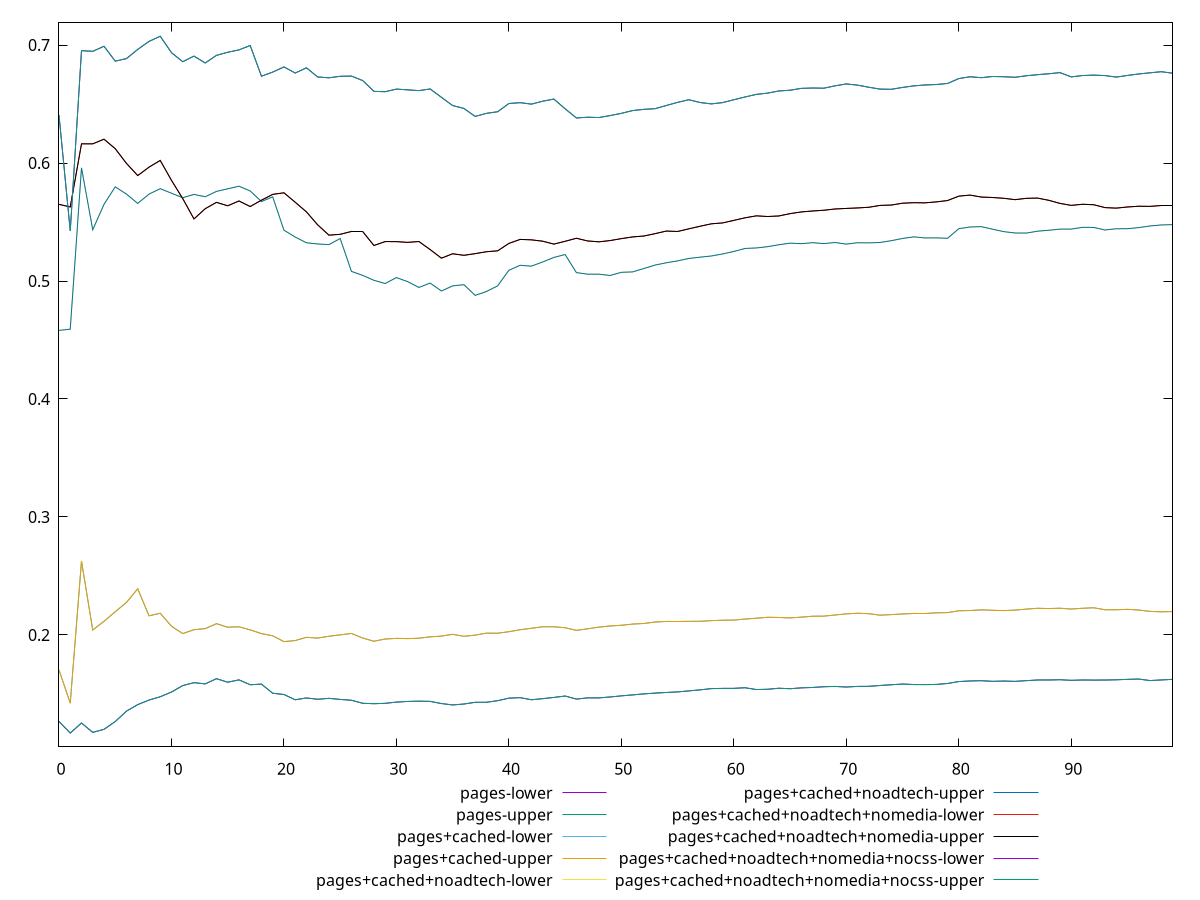 reset

$pagesLower <<EOF
0 0.12657605297060728
1 0.11686906846532738
2 0.12538188576269949
3 0.11742299443358192
4 0.12001520942663087
5 0.12661113763548676
6 0.13544738535426634
7 0.1409634059254272
8 0.144813232518143
9 0.14763403308460593
10 0.15161981008048875
11 0.15708969223741792
12 0.1595788183510944
13 0.1585251331796719
14 0.16294957858508824
15 0.15994809393780596
16 0.16194057702751216
17 0.1578041117511415
18 0.15833031845986917
19 0.15059550396021604
20 0.14953556133033083
21 0.14505478719243284
22 0.14660129641200617
23 0.14550065597715742
24 0.1462837115723954
25 0.1453498072734335
26 0.14465470333958552
27 0.1420829748060369
28 0.14173729193425963
29 0.14204479830654101
30 0.1430895878052799
31 0.14365392164965318
32 0.14387229579633293
33 0.14369523633621198
34 0.14187444270796534
35 0.1406670006110042
36 0.1414624944761818
37 0.1429058666520043
38 0.14294432615148653
39 0.14428602356262424
40 0.14644549869473597
41 0.14686448197820318
42 0.1450837329718291
43 0.14600573931374708
44 0.14704656009476033
45 0.1482370225289544
46 0.14564804839417891
47 0.14668476069712846
48 0.1466622086925106
49 0.14743121594577796
50 0.14838244289334068
51 0.14919882441407997
52 0.15003967399423518
53 0.15071998454459276
54 0.1512335920550593
55 0.15173025655184405
56 0.15259604931912638
57 0.15346895734263769
58 0.15451569733078693
59 0.15471092220985044
60 0.15474929140637703
61 0.15525435301387827
62 0.15373049407242503
63 0.15396712879505578
64 0.15484079006694595
65 0.154439349175463
66 0.15515964960574943
67 0.1554967236870865
68 0.15611423921518786
69 0.15636645299571927
70 0.15588319001225512
71 0.1563838338403399
72 0.1564618399890732
73 0.15717547363561998
74 0.15779280792749684
75 0.15840047484463304
76 0.15797400187144472
77 0.1579186663784443
78 0.1580695986355685
79 0.15887324451883883
80 0.16050684890655617
81 0.16098769364764232
82 0.16124146013400262
83 0.16068305232692176
84 0.1609305586318337
85 0.16065680719248515
86 0.16126130858211676
87 0.16182429165696172
88 0.16181975856520808
89 0.1620572272947978
90 0.16153840281494244
91 0.1618339114052792
92 0.16174306389857962
93 0.16179059934308224
94 0.1620072798351171
95 0.1623696957606752
96 0.16261733418932073
97 0.1613560170629886
98 0.1618520965894322
99 0.16237623495021697
EOF

$pagesUpper <<EOF
0 0.12657605297060728
1 0.11686906846532738
2 0.12538188576269949
3 0.11742299443358192
4 0.12001520942663087
5 0.12661113763548676
6 0.13544738535426634
7 0.1409634059254272
8 0.144813232518143
9 0.14763403308460593
10 0.15161981008048875
11 0.15708969223741792
12 0.1595788183510944
13 0.1585251331796719
14 0.16294957858508824
15 0.15994809393780596
16 0.16194057702751216
17 0.1578041117511415
18 0.15833031845986917
19 0.15059550396021604
20 0.14953556133033083
21 0.14505478719243284
22 0.14660129641200617
23 0.14550065597715742
24 0.1462837115723954
25 0.1453498072734335
26 0.14465470333958552
27 0.1420829748060369
28 0.14173729193425963
29 0.14204479830654101
30 0.1430895878052799
31 0.14365392164965318
32 0.14387229579633293
33 0.14369523633621198
34 0.14187444270796534
35 0.1406670006110042
36 0.1414624944761818
37 0.1429058666520043
38 0.14294432615148653
39 0.14428602356262424
40 0.14644549869473597
41 0.14686448197820318
42 0.1450837329718291
43 0.14600573931374708
44 0.14704656009476033
45 0.1482370225289544
46 0.14564804839417891
47 0.14668476069712846
48 0.1466622086925106
49 0.14743121594577796
50 0.14838244289334068
51 0.14919882441407997
52 0.15003967399423518
53 0.15071998454459276
54 0.1512335920550593
55 0.15173025655184405
56 0.15259604931912638
57 0.15346895734263769
58 0.15451569733078693
59 0.15471092220985044
60 0.15474929140637703
61 0.15525435301387827
62 0.15373049407242503
63 0.15396712879505578
64 0.15484079006694595
65 0.154439349175463
66 0.15515964960574943
67 0.1554967236870865
68 0.15611423921518786
69 0.15636645299571927
70 0.15588319001225512
71 0.1563838338403399
72 0.1564618399890732
73 0.15717547363561998
74 0.15779280792749684
75 0.15840047484463304
76 0.15797400187144472
77 0.1579186663784443
78 0.1580695986355685
79 0.15887324451883883
80 0.16050684890655617
81 0.16098769364764232
82 0.16124146013400262
83 0.16068305232692176
84 0.1609305586318337
85 0.16065680719248515
86 0.16126130858211676
87 0.16182429165696172
88 0.16181975856520808
89 0.1620572272947978
90 0.16153840281494244
91 0.1618339114052792
92 0.16174306389857962
93 0.16179059934308224
94 0.1620072798351171
95 0.1623696957606752
96 0.16261733418932073
97 0.1613560170629886
98 0.1618520965894322
99 0.16237623495021697
EOF

$pagesCachedLower <<EOF
0 0.17034678404325218
1 0.14215672046495478
2 0.2625814768801175
3 0.20418310332360567
4 0.21157463609283778
5 0.21967658455807412
6 0.22757695359934546
7 0.23918024162432236
8 0.21622949231291771
9 0.21840599961718304
10 0.20740430839743934
11 0.20117065946674736
12 0.20443381546209347
13 0.20537765824505497
14 0.20957939359613473
15 0.20653878843995715
16 0.20696236602238355
17 0.20428741136184572
18 0.20116878427302262
19 0.19927769681580493
20 0.19437154156284764
21 0.19523046125076576
22 0.19801014720335344
23 0.1973622795797291
24 0.1988965691446064
25 0.2000804048431156
26 0.20129640263945103
27 0.19740046885093882
28 0.19467190273814292
29 0.1965894094452394
30 0.1971071612973683
31 0.19690826186612065
32 0.1972319653341471
33 0.19841479729561023
34 0.19903237418303735
35 0.2005517139542865
36 0.19884350365715853
37 0.19986296336578502
38 0.20154303087895215
39 0.20146097025670884
40 0.20276109076382556
41 0.20443261873709734
42 0.2056598026914121
43 0.2069332680053113
44 0.2069501537987089
45 0.2060968016983642
46 0.2038992863838931
47 0.2052037497698974
48 0.2066407355336245
49 0.20762177926677153
50 0.20820229680706764
51 0.20921174201312293
52 0.20975560964322426
53 0.21094630290170335
54 0.21146546300371688
55 0.2113989141263285
56 0.21154278508440696
57 0.21160274341253912
58 0.21213297183919566
59 0.21249574282850286
60 0.21261302835332332
61 0.2134705527156116
62 0.21418263068259927
63 0.21497759912660233
64 0.21481621338814616
65 0.21444676289824047
66 0.21511203442017043
67 0.21587924270496356
68 0.2159612662120498
69 0.21691839160215448
70 0.21787597038643963
71 0.2183945450371019
72 0.21803639851780274
73 0.21677363310519085
74 0.2172492811176933
75 0.21779008460345867
76 0.2182244256602068
77 0.21817480847977405
78 0.2187489562597082
79 0.21894565269733804
80 0.2205129150384872
81 0.22071602736795914
82 0.22125434522338555
83 0.22091482819585206
84 0.22064986466881314
85 0.22106342769090712
86 0.22189077303330046
87 0.22262742760390508
88 0.22238040270519532
89 0.22266112145103445
90 0.22197899210226302
91 0.22261631628550685
92 0.2230532405581418
93 0.22136382116388198
94 0.2213570693690236
95 0.2217135011771808
96 0.22113153600536897
97 0.21997109673493687
98 0.2196286886707113
99 0.2198461939398932
EOF

$pagesCachedUpper <<EOF
0 0.17034678404325218
1 0.14215672046495478
2 0.2625814768801175
3 0.20418310332360567
4 0.21157463609283778
5 0.21967658455807412
6 0.22757695359934546
7 0.23918024162432236
8 0.21622949231291771
9 0.21840599961718304
10 0.20740430839743934
11 0.20117065946674736
12 0.20443381546209347
13 0.20537765824505497
14 0.20957939359613473
15 0.20653878843995715
16 0.20696236602238355
17 0.20428741136184572
18 0.20116878427302262
19 0.19927769681580493
20 0.19437154156284764
21 0.19523046125076576
22 0.19801014720335344
23 0.1973622795797291
24 0.1988965691446064
25 0.2000804048431156
26 0.20129640263945103
27 0.19740046885093882
28 0.19467190273814292
29 0.1965894094452394
30 0.1971071612973683
31 0.19690826186612065
32 0.1972319653341471
33 0.19841479729561023
34 0.19903237418303735
35 0.2005517139542865
36 0.19884350365715853
37 0.19986296336578502
38 0.20154303087895215
39 0.20146097025670884
40 0.20276109076382556
41 0.20443261873709734
42 0.2056598026914121
43 0.2069332680053113
44 0.2069501537987089
45 0.2060968016983642
46 0.2038992863838931
47 0.2052037497698974
48 0.2066407355336245
49 0.20762177926677153
50 0.20820229680706764
51 0.20921174201312293
52 0.20975560964322426
53 0.21094630290170335
54 0.21146546300371688
55 0.2113989141263285
56 0.21154278508440696
57 0.21160274341253912
58 0.21213297183919566
59 0.21249574282850286
60 0.21261302835332332
61 0.2134705527156116
62 0.21418263068259927
63 0.21497759912660233
64 0.21481621338814616
65 0.21444676289824047
66 0.21511203442017043
67 0.21587924270496356
68 0.2159612662120498
69 0.21691839160215448
70 0.21787597038643963
71 0.2183945450371019
72 0.21803639851780274
73 0.21677363310519085
74 0.2172492811176933
75 0.21779008460345867
76 0.2182244256602068
77 0.21817480847977405
78 0.2187489562597082
79 0.21894565269733804
80 0.2205129150384872
81 0.22071602736795914
82 0.22125434522338555
83 0.22091482819585206
84 0.22064986466881314
85 0.22106342769090712
86 0.22189077303330046
87 0.22262742760390508
88 0.22238040270519532
89 0.22266112145103445
90 0.22197899210226302
91 0.22261631628550685
92 0.2230532405581418
93 0.22136382116388198
94 0.2213570693690236
95 0.2217135011771808
96 0.22113153600536897
97 0.21997109673493687
98 0.2196286886707113
99 0.2198461939398932
EOF

$pagesCachedNoadtechLower <<EOF
0 0.45811677589267386
1 0.45921582820892726
2 0.5959355025200896
3 0.5434375890014003
4 0.5649767913086682
5 0.5798236085163914
6 0.5736739295551533
7 0.5657944058637732
8 0.5736487065673715
9 0.5782828764071632
10 0.5744234473951264
11 0.5706071601987377
12 0.573413425829429
13 0.5714205386433174
14 0.5759646817365833
15 0.5781588051755556
16 0.5803732136335442
17 0.5763499078981736
18 0.5673777357573455
19 0.5713503929535831
20 0.5430870691172855
21 0.5372926264237168
22 0.5324306939495761
23 0.5313899716033568
24 0.5308603392566843
25 0.5360232725503632
26 0.5081773498964054
27 0.5047840139156268
28 0.5006201746231506
29 0.49787381711522233
30 0.5029094438482836
31 0.4994690066949295
32 0.4945682984416306
33 0.498254907943323
34 0.49155974721204043
35 0.49590415110594444
36 0.49689630198749274
37 0.48783776612030727
38 0.49112997523253166
39 0.49587744138443224
40 0.5091313076055137
41 0.5133356127645005
42 0.5126183324310455
43 0.516143297467804
44 0.5199900748229048
45 0.5224584573153984
46 0.5071687603139206
47 0.5057778099666144
48 0.5058022800278074
49 0.5047025898881159
50 0.5073793461127362
51 0.5077220264049639
52 0.5106202734258197
53 0.5135307578847542
54 0.5154703448016198
55 0.5170552822516364
56 0.5191403092343471
57 0.5202135235006818
58 0.5212238594622322
59 0.5229289093127744
60 0.5250822664537756
61 0.5275976906939106
62 0.5280363150403502
63 0.5291078334021135
64 0.5307376729504921
65 0.5320932277643634
66 0.5316470214339897
67 0.5325060003782001
68 0.5317113048126868
69 0.5326734197465293
70 0.5312817855678804
71 0.5324607115716361
72 0.5323495793261266
73 0.5326754705913506
74 0.534186755331465
75 0.5360722364009802
76 0.5374342839419628
77 0.5365124208053362
78 0.5365724818382979
79 0.5361957942341531
80 0.5443369852485087
81 0.5458176000683671
82 0.54609113344055
83 0.5439122585149138
84 0.5418661044403409
85 0.5407102952370064
86 0.5406425464044861
87 0.5422295240378253
88 0.5430463575884167
89 0.5439773058580528
90 0.5440206587216516
91 0.5454923988273034
92 0.5454219909514645
93 0.543256802932009
94 0.5442993254198817
95 0.544346041892673
96 0.5452651216576518
97 0.5466665683193731
98 0.5475234808194702
99 0.5478127199338545
EOF

$pagesCachedNoadtechUpper <<EOF
0 0.45811677589267386
1 0.45921582820892726
2 0.5959355025200896
3 0.5434375890014003
4 0.5649767913086682
5 0.5798236085163914
6 0.5736739295551533
7 0.5657944058637732
8 0.5736487065673715
9 0.5782828764071632
10 0.5744234473951264
11 0.5706071601987377
12 0.573413425829429
13 0.5714205386433174
14 0.5759646817365833
15 0.5781588051755556
16 0.5803732136335442
17 0.5763499078981736
18 0.5673777357573455
19 0.5713503929535831
20 0.5430870691172855
21 0.5372926264237168
22 0.5324306939495761
23 0.5313899716033568
24 0.5308603392566843
25 0.5360232725503632
26 0.5081773498964054
27 0.5047840139156268
28 0.5006201746231506
29 0.49787381711522233
30 0.5029094438482836
31 0.4994690066949295
32 0.4945682984416306
33 0.498254907943323
34 0.49155974721204043
35 0.49590415110594444
36 0.49689630198749274
37 0.48783776612030727
38 0.49112997523253166
39 0.49587744138443224
40 0.5091313076055137
41 0.5133356127645005
42 0.5126183324310455
43 0.516143297467804
44 0.5199900748229048
45 0.5224584573153984
46 0.5071687603139206
47 0.5057778099666144
48 0.5058022800278074
49 0.5047025898881159
50 0.5073793461127362
51 0.5077220264049639
52 0.5106202734258197
53 0.5135307578847542
54 0.5154703448016198
55 0.5170552822516364
56 0.5191403092343471
57 0.5202135235006818
58 0.5212238594622322
59 0.5229289093127744
60 0.5250822664537756
61 0.5275976906939106
62 0.5280363150403502
63 0.5291078334021135
64 0.5307376729504921
65 0.5320932277643634
66 0.5316470214339897
67 0.5325060003782001
68 0.5317113048126868
69 0.5326734197465293
70 0.5312817855678804
71 0.5324607115716361
72 0.5323495793261266
73 0.5326754705913506
74 0.534186755331465
75 0.5360722364009802
76 0.5374342839419628
77 0.5365124208053362
78 0.5365724818382979
79 0.5361957942341531
80 0.5443369852485087
81 0.5458176000683671
82 0.54609113344055
83 0.5439122585149138
84 0.5418661044403409
85 0.5407102952370064
86 0.5406425464044861
87 0.5422295240378253
88 0.5430463575884167
89 0.5439773058580528
90 0.5440206587216516
91 0.5454923988273034
92 0.5454219909514645
93 0.543256802932009
94 0.5442993254198817
95 0.544346041892673
96 0.5452651216576518
97 0.5466665683193731
98 0.5475234808194702
99 0.5478127199338545
EOF

$pagesCachedNoadtechNomediaLower <<EOF
0 0.5649798576722135
1 0.5627797854532536
2 0.6162609479270162
3 0.6162696645162894
4 0.6202246665004668
5 0.6121655342893391
6 0.5996961194912656
7 0.5893667049270623
8 0.5965219701082585
9 0.6022211290598204
10 0.5853318164051167
11 0.5699021106639577
12 0.5526267268284605
13 0.5612965174595083
14 0.5666807735820596
15 0.563776408211688
16 0.5678618411268049
17 0.5631369837108361
18 0.5685192507512719
19 0.5734447426124137
20 0.5747808788009773
21 0.5667981441237333
22 0.5585892462901884
23 0.5475916404879279
24 0.5388781200436691
25 0.5395789750036113
26 0.5420076167803874
27 0.541942334227333
28 0.5301118582846231
29 0.5334315412835178
30 0.5333899036408913
31 0.532761149978774
32 0.5334747453051505
33 0.5266349814504461
34 0.5193721738251451
35 0.5231183831948657
36 0.5217863732628456
37 0.5232077982131582
38 0.5248210506697409
39 0.5255964918381503
40 0.531874524903348
41 0.5352780400616443
42 0.5349029629348188
43 0.5337637510441791
44 0.5312928045758525
45 0.5336666840085371
46 0.5362577276288063
47 0.5339658598922887
48 0.5332237595481307
49 0.5342949681790349
50 0.5359309093378665
51 0.5373806210147654
52 0.5381422495024735
53 0.5401626008137875
54 0.5423466137304441
55 0.5419846787318868
56 0.5442414794814029
57 0.5464368407837386
58 0.5484867728817207
59 0.5492411175343967
60 0.5514135817818027
61 0.5535895759379825
62 0.5552481253149166
63 0.5546771514246851
64 0.555136817094435
65 0.5571173523744565
66 0.558562114494221
67 0.559348497079211
68 0.5599839856541302
69 0.5610644302037494
70 0.5615294719715569
71 0.5619389776689504
72 0.5625157237153249
73 0.5640868303672575
74 0.5643855820749031
75 0.5659589716598579
76 0.5663888587896084
77 0.5662683342198629
78 0.5670711113859415
79 0.5682162305307012
80 0.571939235439399
81 0.5728300702453203
82 0.571177062943413
83 0.570790854544365
84 0.5701255061696417
85 0.5689651473026883
86 0.5700787976574176
87 0.5703016716646783
88 0.5684203579403104
89 0.5657832533514788
90 0.5641062702440331
91 0.5650629142580663
92 0.5646616022953805
93 0.5622280354647694
94 0.5617861960532918
95 0.562763164278897
96 0.5633876414730091
97 0.5632762925734102
98 0.5638203208069538
99 0.5638198948724228
EOF

$pagesCachedNoadtechNomediaUpper <<EOF
0 0.5649798576722135
1 0.5627797854532536
2 0.6162609479270162
3 0.6162696645162894
4 0.6202246665004668
5 0.6121655342893391
6 0.5996961194912656
7 0.5893667049270623
8 0.5965219701082585
9 0.6022211290598204
10 0.5853318164051167
11 0.5699021106639577
12 0.5526267268284605
13 0.5612965174595083
14 0.5666807735820596
15 0.563776408211688
16 0.5678618411268049
17 0.5631369837108361
18 0.5685192507512719
19 0.5734447426124137
20 0.5747808788009773
21 0.5667981441237333
22 0.5585892462901884
23 0.5475916404879279
24 0.5388781200436691
25 0.5395789750036113
26 0.5420076167803874
27 0.541942334227333
28 0.5301118582846231
29 0.5334315412835178
30 0.5333899036408913
31 0.532761149978774
32 0.5334747453051505
33 0.5266349814504461
34 0.5193721738251451
35 0.5231183831948657
36 0.5217863732628456
37 0.5232077982131582
38 0.5248210506697409
39 0.5255964918381503
40 0.531874524903348
41 0.5352780400616443
42 0.5349029629348188
43 0.5337637510441791
44 0.5312928045758525
45 0.5336666840085371
46 0.5362577276288063
47 0.5339658598922887
48 0.5332237595481307
49 0.5342949681790349
50 0.5359309093378665
51 0.5373806210147654
52 0.5381422495024735
53 0.5401626008137875
54 0.5423466137304441
55 0.5419846787318868
56 0.5442414794814029
57 0.5464368407837386
58 0.5484867728817207
59 0.5492411175343967
60 0.5514135817818027
61 0.5535895759379825
62 0.5552481253149166
63 0.5546771514246851
64 0.555136817094435
65 0.5571173523744565
66 0.558562114494221
67 0.559348497079211
68 0.5599839856541302
69 0.5610644302037494
70 0.5615294719715569
71 0.5619389776689504
72 0.5625157237153249
73 0.5640868303672575
74 0.5643855820749031
75 0.5659589716598579
76 0.5663888587896084
77 0.5662683342198629
78 0.5670711113859415
79 0.5682162305307012
80 0.571939235439399
81 0.5728300702453203
82 0.571177062943413
83 0.570790854544365
84 0.5701255061696417
85 0.5689651473026883
86 0.5700787976574176
87 0.5703016716646783
88 0.5684203579403104
89 0.5657832533514788
90 0.5641062702440331
91 0.5650629142580663
92 0.5646616022953805
93 0.5622280354647694
94 0.5617861960532918
95 0.562763164278897
96 0.5633876414730091
97 0.5632762925734102
98 0.5638203208069538
99 0.5638198948724228
EOF

$pagesCachedNoadtechNomediaNocssLower <<EOF
0 0.6405912643528592
1 0.5424385039541879
2 0.6952490211036398
3 0.694690822975746
4 0.6989846783521794
5 0.6863520012874198
6 0.6885599037162818
7 0.6963268232257869
8 0.7030991928097154
9 0.707485616996901
10 0.6935621181679995
11 0.6858837835167919
12 0.6906287847890156
13 0.684805695292009
14 0.6912896762160196
15 0.6938931367437684
16 0.6959021490222184
17 0.699639525439699
18 0.6735979561192367
19 0.6771012394869929
20 0.6814693813598768
21 0.6762809627034216
22 0.6807471530212106
23 0.6729522172944475
24 0.672249231355231
25 0.6735383163208477
26 0.6737236599088617
27 0.6699195386144176
28 0.6607531158960588
29 0.6604616848728128
30 0.6626827407348946
31 0.6620302800680393
32 0.6613900152864006
33 0.6627849918895743
34 0.6557197233389839
35 0.6487130830298236
36 0.6462940591294845
37 0.6395102019795579
38 0.6421107173199435
39 0.6434839675702924
40 0.6504614101514185
41 0.6511795629447557
42 0.6499428110112215
43 0.652386208663195
44 0.6542449575364779
45 0.6459705251263511
46 0.6382066288375937
47 0.6388450438019407
48 0.6385618753557966
49 0.6402601716489099
50 0.6421208194394247
51 0.6444693649482064
52 0.645510544836741
53 0.6460790542799655
54 0.648787749758442
55 0.6514281882281406
56 0.6536648795539117
57 0.6512880001998315
58 0.6501285645716026
59 0.6512315062500296
60 0.6536483343078134
61 0.6560166720530013
62 0.6582152273000444
63 0.6592617785885125
64 0.6610874803078037
65 0.661726721897342
66 0.6632929082070801
67 0.6635924783229288
68 0.6634261892565957
69 0.6654638485980395
70 0.6670540665019455
71 0.6660347788952454
72 0.6642532972152859
73 0.6626720456113031
74 0.6624891838321345
75 0.6640884757731722
76 0.6654130972533763
77 0.6661815769612942
78 0.6665537076410148
79 0.6674630096852722
80 0.6715846541477161
81 0.6731353314108208
82 0.6723491507915444
83 0.6733691792543053
84 0.6731595579984807
85 0.672698136144964
86 0.6739832493153383
87 0.6749063216864578
88 0.6756766796178297
89 0.6766473177993115
90 0.6730164537313754
91 0.6741775554280675
92 0.6745356944529359
93 0.6741411115060003
94 0.6728554506666599
95 0.6742588806563218
96 0.6754991941597116
97 0.6764897625771462
98 0.6774187267920943
99 0.6761606043826383
EOF

$pagesCachedNoadtechNomediaNocssUpper <<EOF
0 0.6405912643528592
1 0.5424385039541879
2 0.6952490211036398
3 0.694690822975746
4 0.6989846783521794
5 0.6863520012874198
6 0.6885599037162818
7 0.6963268232257869
8 0.7030991928097154
9 0.707485616996901
10 0.6935621181679995
11 0.6858837835167919
12 0.6906287847890156
13 0.684805695292009
14 0.6912896762160196
15 0.6938931367437684
16 0.6959021490222184
17 0.699639525439699
18 0.6735979561192367
19 0.6771012394869929
20 0.6814693813598768
21 0.6762809627034216
22 0.6807471530212106
23 0.6729522172944475
24 0.672249231355231
25 0.6735383163208477
26 0.6737236599088617
27 0.6699195386144176
28 0.6607531158960588
29 0.6604616848728128
30 0.6626827407348946
31 0.6620302800680393
32 0.6613900152864006
33 0.6627849918895743
34 0.6557197233389839
35 0.6487130830298236
36 0.6462940591294845
37 0.6395102019795579
38 0.6421107173199435
39 0.6434839675702924
40 0.6504614101514185
41 0.6511795629447557
42 0.6499428110112215
43 0.652386208663195
44 0.6542449575364779
45 0.6459705251263511
46 0.6382066288375937
47 0.6388450438019407
48 0.6385618753557966
49 0.6402601716489099
50 0.6421208194394247
51 0.6444693649482064
52 0.645510544836741
53 0.6460790542799655
54 0.648787749758442
55 0.6514281882281406
56 0.6536648795539117
57 0.6512880001998315
58 0.6501285645716026
59 0.6512315062500296
60 0.6536483343078134
61 0.6560166720530013
62 0.6582152273000444
63 0.6592617785885125
64 0.6610874803078037
65 0.661726721897342
66 0.6632929082070801
67 0.6635924783229288
68 0.6634261892565957
69 0.6654638485980395
70 0.6670540665019455
71 0.6660347788952454
72 0.6642532972152859
73 0.6626720456113031
74 0.6624891838321345
75 0.6640884757731722
76 0.6654130972533763
77 0.6661815769612942
78 0.6665537076410148
79 0.6674630096852722
80 0.6715846541477161
81 0.6731353314108208
82 0.6723491507915444
83 0.6733691792543053
84 0.6731595579984807
85 0.672698136144964
86 0.6739832493153383
87 0.6749063216864578
88 0.6756766796178297
89 0.6766473177993115
90 0.6730164537313754
91 0.6741775554280675
92 0.6745356944529359
93 0.6741411115060003
94 0.6728554506666599
95 0.6742588806563218
96 0.6754991941597116
97 0.6764897625771462
98 0.6774187267920943
99 0.6761606043826383
EOF

set key outside below
set xrange [0:99]
set yrange [0.1050567374946959:0.7192979479675325]
set trange [0.1050567374946959:0.7192979479675325]
set terminal svg size 640, 680 enhanced background rgb 'white'
set output "report_00015_2021-02-09T16-11-33.973Z/meta/scoreEstimate/comparison/all_estimates.svg"

plot $pagesLower title "pages-lower" with line, \
     $pagesUpper title "pages-upper" with line, \
     $pagesCachedLower title "pages+cached-lower" with line, \
     $pagesCachedUpper title "pages+cached-upper" with line, \
     $pagesCachedNoadtechLower title "pages+cached+noadtech-lower" with line, \
     $pagesCachedNoadtechUpper title "pages+cached+noadtech-upper" with line, \
     $pagesCachedNoadtechNomediaLower title "pages+cached+noadtech+nomedia-lower" with line, \
     $pagesCachedNoadtechNomediaUpper title "pages+cached+noadtech+nomedia-upper" with line, \
     $pagesCachedNoadtechNomediaNocssLower title "pages+cached+noadtech+nomedia+nocss-lower" with line, \
     $pagesCachedNoadtechNomediaNocssUpper title "pages+cached+noadtech+nomedia+nocss-upper" with line

reset
